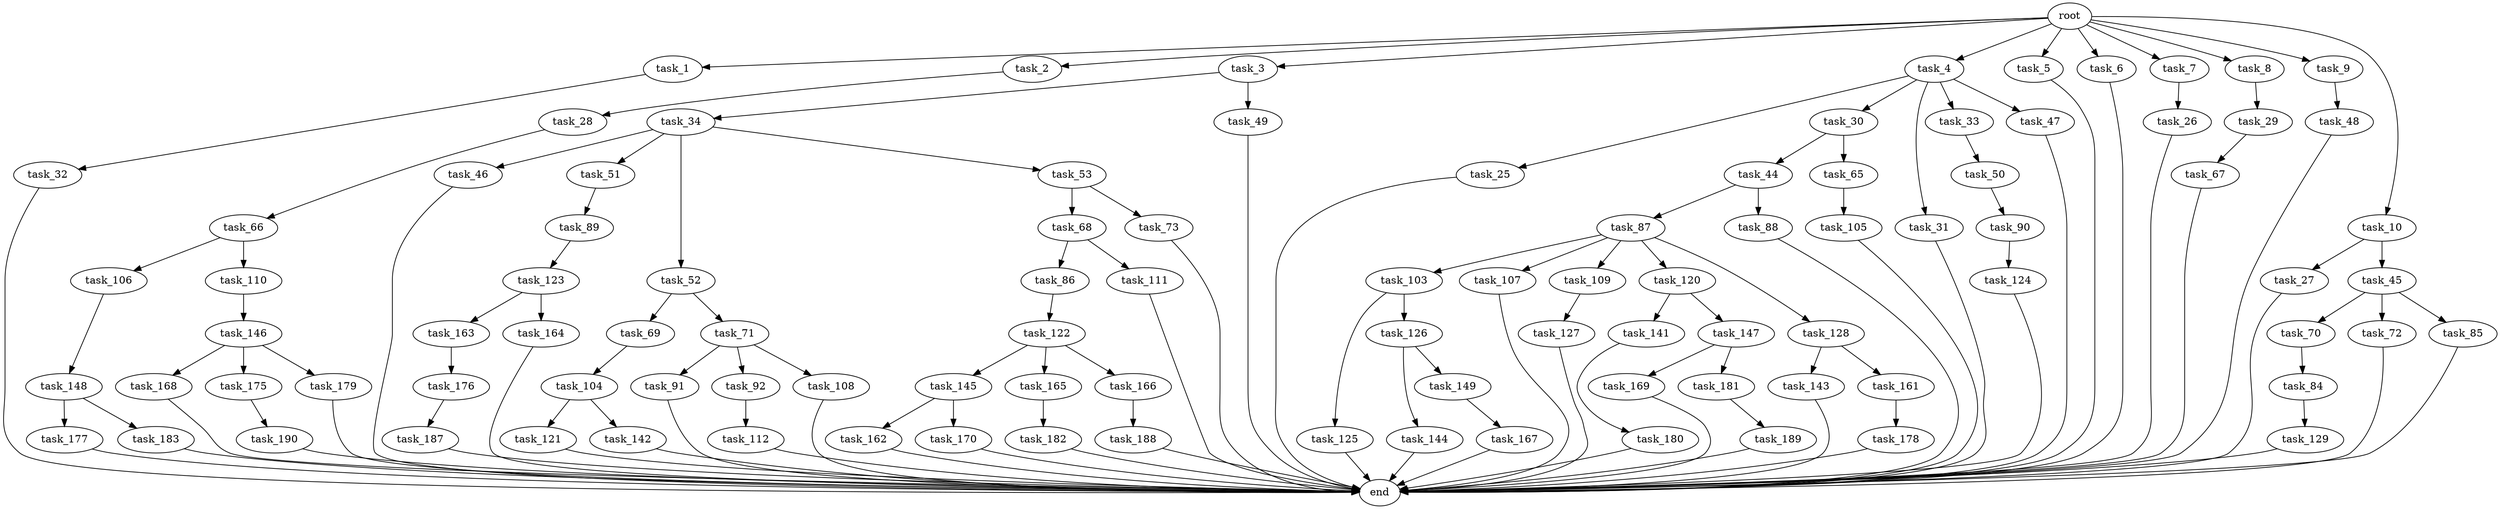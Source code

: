 digraph G {
  root [size="0.000000"];
  task_1 [size="1024.000000"];
  task_2 [size="1024.000000"];
  task_3 [size="1024.000000"];
  task_4 [size="1024.000000"];
  task_5 [size="1024.000000"];
  task_6 [size="1024.000000"];
  task_7 [size="1024.000000"];
  task_8 [size="1024.000000"];
  task_9 [size="1024.000000"];
  task_10 [size="1024.000000"];
  task_25 [size="137438953472.000000"];
  task_26 [size="549755813888.000000"];
  task_27 [size="858993459200.000000"];
  task_28 [size="77309411328.000000"];
  task_29 [size="549755813888.000000"];
  task_30 [size="137438953472.000000"];
  task_31 [size="137438953472.000000"];
  task_32 [size="214748364800.000000"];
  task_33 [size="137438953472.000000"];
  task_34 [size="549755813888.000000"];
  task_44 [size="858993459200.000000"];
  task_45 [size="858993459200.000000"];
  task_46 [size="137438953472.000000"];
  task_47 [size="137438953472.000000"];
  task_48 [size="549755813888.000000"];
  task_49 [size="549755813888.000000"];
  task_50 [size="137438953472.000000"];
  task_51 [size="137438953472.000000"];
  task_52 [size="137438953472.000000"];
  task_53 [size="137438953472.000000"];
  task_65 [size="858993459200.000000"];
  task_66 [size="549755813888.000000"];
  task_67 [size="77309411328.000000"];
  task_68 [size="77309411328.000000"];
  task_69 [size="695784701952.000000"];
  task_70 [size="34359738368.000000"];
  task_71 [size="695784701952.000000"];
  task_72 [size="34359738368.000000"];
  task_73 [size="77309411328.000000"];
  task_84 [size="858993459200.000000"];
  task_85 [size="34359738368.000000"];
  task_86 [size="214748364800.000000"];
  task_87 [size="214748364800.000000"];
  task_88 [size="214748364800.000000"];
  task_89 [size="137438953472.000000"];
  task_90 [size="34359738368.000000"];
  task_91 [size="137438953472.000000"];
  task_92 [size="137438953472.000000"];
  task_103 [size="34359738368.000000"];
  task_104 [size="420906795008.000000"];
  task_105 [size="214748364800.000000"];
  task_106 [size="549755813888.000000"];
  task_107 [size="34359738368.000000"];
  task_108 [size="137438953472.000000"];
  task_109 [size="34359738368.000000"];
  task_110 [size="549755813888.000000"];
  task_111 [size="214748364800.000000"];
  task_112 [size="137438953472.000000"];
  task_120 [size="34359738368.000000"];
  task_121 [size="77309411328.000000"];
  task_122 [size="309237645312.000000"];
  task_123 [size="309237645312.000000"];
  task_124 [size="214748364800.000000"];
  task_125 [size="695784701952.000000"];
  task_126 [size="695784701952.000000"];
  task_127 [size="309237645312.000000"];
  task_128 [size="34359738368.000000"];
  task_129 [size="34359738368.000000"];
  task_141 [size="695784701952.000000"];
  task_142 [size="77309411328.000000"];
  task_143 [size="695784701952.000000"];
  task_144 [size="420906795008.000000"];
  task_145 [size="137438953472.000000"];
  task_146 [size="214748364800.000000"];
  task_147 [size="695784701952.000000"];
  task_148 [size="34359738368.000000"];
  task_149 [size="420906795008.000000"];
  task_161 [size="695784701952.000000"];
  task_162 [size="309237645312.000000"];
  task_163 [size="420906795008.000000"];
  task_164 [size="420906795008.000000"];
  task_165 [size="137438953472.000000"];
  task_166 [size="137438953472.000000"];
  task_167 [size="549755813888.000000"];
  task_168 [size="77309411328.000000"];
  task_169 [size="549755813888.000000"];
  task_170 [size="309237645312.000000"];
  task_175 [size="77309411328.000000"];
  task_176 [size="214748364800.000000"];
  task_177 [size="695784701952.000000"];
  task_178 [size="858993459200.000000"];
  task_179 [size="77309411328.000000"];
  task_180 [size="858993459200.000000"];
  task_181 [size="549755813888.000000"];
  task_182 [size="137438953472.000000"];
  task_183 [size="695784701952.000000"];
  task_187 [size="858993459200.000000"];
  task_188 [size="549755813888.000000"];
  task_189 [size="858993459200.000000"];
  task_190 [size="420906795008.000000"];
  end [size="0.000000"];

  root -> task_1 [size="1.000000"];
  root -> task_2 [size="1.000000"];
  root -> task_3 [size="1.000000"];
  root -> task_4 [size="1.000000"];
  root -> task_5 [size="1.000000"];
  root -> task_6 [size="1.000000"];
  root -> task_7 [size="1.000000"];
  root -> task_8 [size="1.000000"];
  root -> task_9 [size="1.000000"];
  root -> task_10 [size="1.000000"];
  task_1 -> task_32 [size="209715200.000000"];
  task_2 -> task_28 [size="75497472.000000"];
  task_3 -> task_34 [size="536870912.000000"];
  task_3 -> task_49 [size="536870912.000000"];
  task_4 -> task_25 [size="134217728.000000"];
  task_4 -> task_30 [size="134217728.000000"];
  task_4 -> task_31 [size="134217728.000000"];
  task_4 -> task_33 [size="134217728.000000"];
  task_4 -> task_47 [size="134217728.000000"];
  task_5 -> end [size="1.000000"];
  task_6 -> end [size="1.000000"];
  task_7 -> task_26 [size="536870912.000000"];
  task_8 -> task_29 [size="536870912.000000"];
  task_9 -> task_48 [size="536870912.000000"];
  task_10 -> task_27 [size="838860800.000000"];
  task_10 -> task_45 [size="838860800.000000"];
  task_25 -> end [size="1.000000"];
  task_26 -> end [size="1.000000"];
  task_27 -> end [size="1.000000"];
  task_28 -> task_66 [size="536870912.000000"];
  task_29 -> task_67 [size="75497472.000000"];
  task_30 -> task_44 [size="838860800.000000"];
  task_30 -> task_65 [size="838860800.000000"];
  task_31 -> end [size="1.000000"];
  task_32 -> end [size="1.000000"];
  task_33 -> task_50 [size="134217728.000000"];
  task_34 -> task_46 [size="134217728.000000"];
  task_34 -> task_51 [size="134217728.000000"];
  task_34 -> task_52 [size="134217728.000000"];
  task_34 -> task_53 [size="134217728.000000"];
  task_44 -> task_87 [size="209715200.000000"];
  task_44 -> task_88 [size="209715200.000000"];
  task_45 -> task_70 [size="33554432.000000"];
  task_45 -> task_72 [size="33554432.000000"];
  task_45 -> task_85 [size="33554432.000000"];
  task_46 -> end [size="1.000000"];
  task_47 -> end [size="1.000000"];
  task_48 -> end [size="1.000000"];
  task_49 -> end [size="1.000000"];
  task_50 -> task_90 [size="33554432.000000"];
  task_51 -> task_89 [size="134217728.000000"];
  task_52 -> task_69 [size="679477248.000000"];
  task_52 -> task_71 [size="679477248.000000"];
  task_53 -> task_68 [size="75497472.000000"];
  task_53 -> task_73 [size="75497472.000000"];
  task_65 -> task_105 [size="209715200.000000"];
  task_66 -> task_106 [size="536870912.000000"];
  task_66 -> task_110 [size="536870912.000000"];
  task_67 -> end [size="1.000000"];
  task_68 -> task_86 [size="209715200.000000"];
  task_68 -> task_111 [size="209715200.000000"];
  task_69 -> task_104 [size="411041792.000000"];
  task_70 -> task_84 [size="838860800.000000"];
  task_71 -> task_91 [size="134217728.000000"];
  task_71 -> task_92 [size="134217728.000000"];
  task_71 -> task_108 [size="134217728.000000"];
  task_72 -> end [size="1.000000"];
  task_73 -> end [size="1.000000"];
  task_84 -> task_129 [size="33554432.000000"];
  task_85 -> end [size="1.000000"];
  task_86 -> task_122 [size="301989888.000000"];
  task_87 -> task_103 [size="33554432.000000"];
  task_87 -> task_107 [size="33554432.000000"];
  task_87 -> task_109 [size="33554432.000000"];
  task_87 -> task_120 [size="33554432.000000"];
  task_87 -> task_128 [size="33554432.000000"];
  task_88 -> end [size="1.000000"];
  task_89 -> task_123 [size="301989888.000000"];
  task_90 -> task_124 [size="209715200.000000"];
  task_91 -> end [size="1.000000"];
  task_92 -> task_112 [size="134217728.000000"];
  task_103 -> task_125 [size="679477248.000000"];
  task_103 -> task_126 [size="679477248.000000"];
  task_104 -> task_121 [size="75497472.000000"];
  task_104 -> task_142 [size="75497472.000000"];
  task_105 -> end [size="1.000000"];
  task_106 -> task_148 [size="33554432.000000"];
  task_107 -> end [size="1.000000"];
  task_108 -> end [size="1.000000"];
  task_109 -> task_127 [size="301989888.000000"];
  task_110 -> task_146 [size="209715200.000000"];
  task_111 -> end [size="1.000000"];
  task_112 -> end [size="1.000000"];
  task_120 -> task_141 [size="679477248.000000"];
  task_120 -> task_147 [size="679477248.000000"];
  task_121 -> end [size="1.000000"];
  task_122 -> task_145 [size="134217728.000000"];
  task_122 -> task_165 [size="134217728.000000"];
  task_122 -> task_166 [size="134217728.000000"];
  task_123 -> task_163 [size="411041792.000000"];
  task_123 -> task_164 [size="411041792.000000"];
  task_124 -> end [size="1.000000"];
  task_125 -> end [size="1.000000"];
  task_126 -> task_144 [size="411041792.000000"];
  task_126 -> task_149 [size="411041792.000000"];
  task_127 -> end [size="1.000000"];
  task_128 -> task_143 [size="679477248.000000"];
  task_128 -> task_161 [size="679477248.000000"];
  task_129 -> end [size="1.000000"];
  task_141 -> task_180 [size="838860800.000000"];
  task_142 -> end [size="1.000000"];
  task_143 -> end [size="1.000000"];
  task_144 -> end [size="1.000000"];
  task_145 -> task_162 [size="301989888.000000"];
  task_145 -> task_170 [size="301989888.000000"];
  task_146 -> task_168 [size="75497472.000000"];
  task_146 -> task_175 [size="75497472.000000"];
  task_146 -> task_179 [size="75497472.000000"];
  task_147 -> task_169 [size="536870912.000000"];
  task_147 -> task_181 [size="536870912.000000"];
  task_148 -> task_177 [size="679477248.000000"];
  task_148 -> task_183 [size="679477248.000000"];
  task_149 -> task_167 [size="536870912.000000"];
  task_161 -> task_178 [size="838860800.000000"];
  task_162 -> end [size="1.000000"];
  task_163 -> task_176 [size="209715200.000000"];
  task_164 -> end [size="1.000000"];
  task_165 -> task_182 [size="134217728.000000"];
  task_166 -> task_188 [size="536870912.000000"];
  task_167 -> end [size="1.000000"];
  task_168 -> end [size="1.000000"];
  task_169 -> end [size="1.000000"];
  task_170 -> end [size="1.000000"];
  task_175 -> task_190 [size="411041792.000000"];
  task_176 -> task_187 [size="838860800.000000"];
  task_177 -> end [size="1.000000"];
  task_178 -> end [size="1.000000"];
  task_179 -> end [size="1.000000"];
  task_180 -> end [size="1.000000"];
  task_181 -> task_189 [size="838860800.000000"];
  task_182 -> end [size="1.000000"];
  task_183 -> end [size="1.000000"];
  task_187 -> end [size="1.000000"];
  task_188 -> end [size="1.000000"];
  task_189 -> end [size="1.000000"];
  task_190 -> end [size="1.000000"];
}
